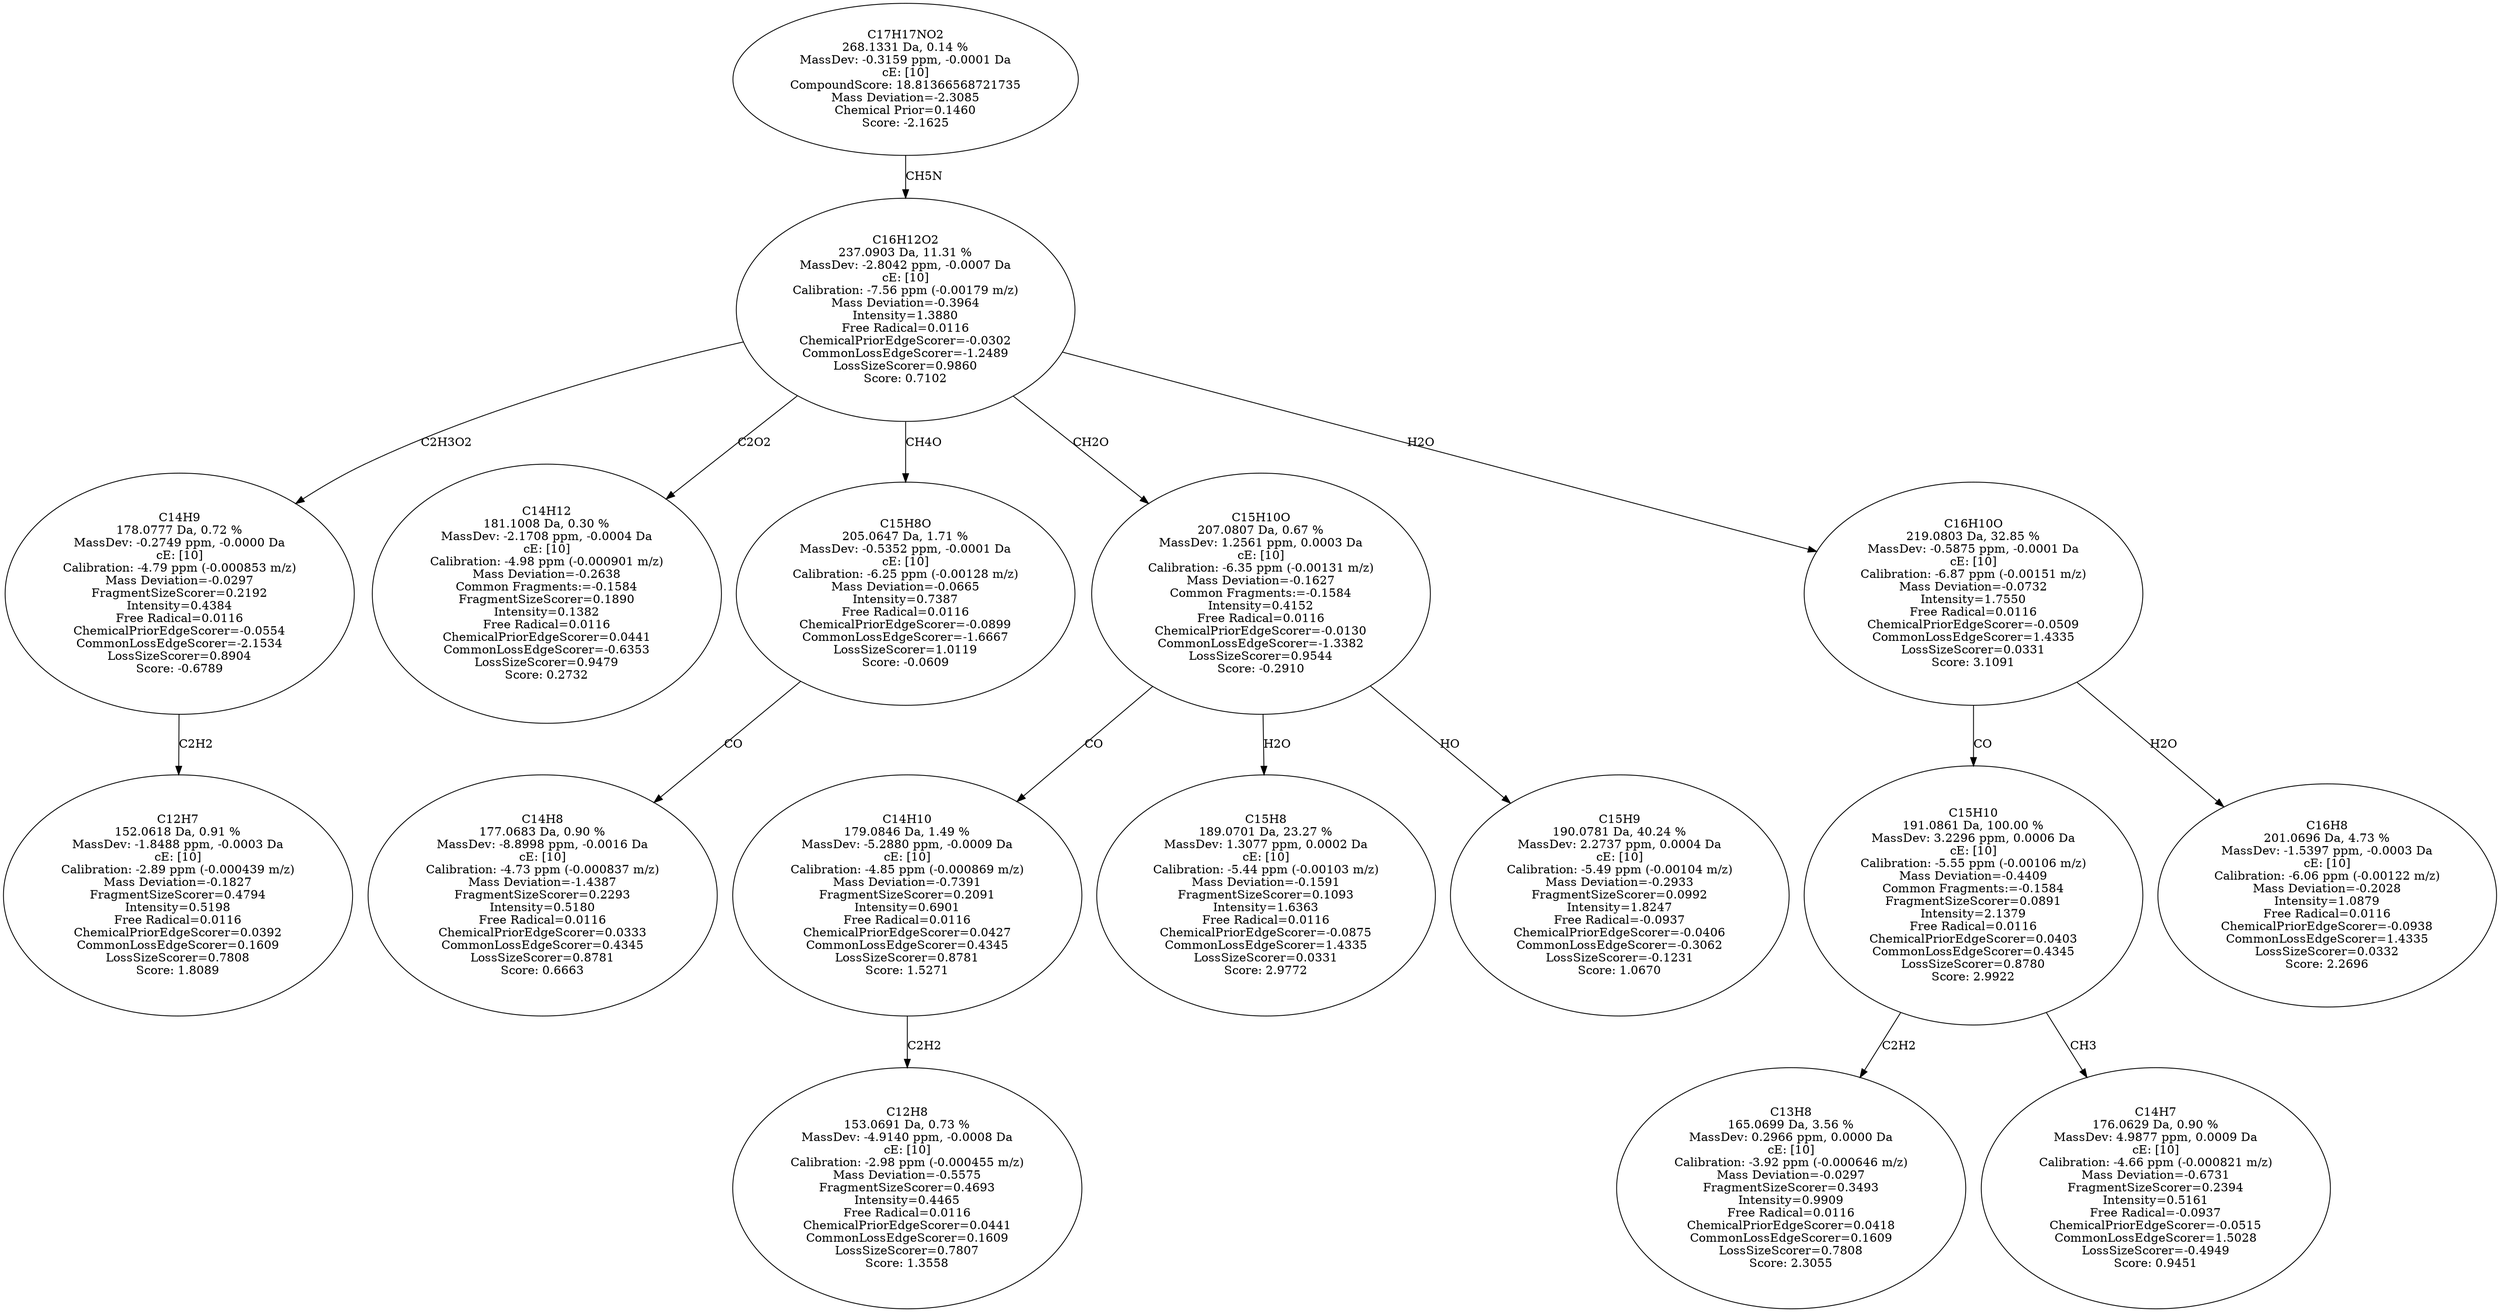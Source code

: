 strict digraph {
v1 [label="C12H7\n152.0618 Da, 0.91 %\nMassDev: -1.8488 ppm, -0.0003 Da\ncE: [10]\nCalibration: -2.89 ppm (-0.000439 m/z)\nMass Deviation=-0.1827\nFragmentSizeScorer=0.4794\nIntensity=0.5198\nFree Radical=0.0116\nChemicalPriorEdgeScorer=0.0392\nCommonLossEdgeScorer=0.1609\nLossSizeScorer=0.7808\nScore: 1.8089"];
v2 [label="C14H9\n178.0777 Da, 0.72 %\nMassDev: -0.2749 ppm, -0.0000 Da\ncE: [10]\nCalibration: -4.79 ppm (-0.000853 m/z)\nMass Deviation=-0.0297\nFragmentSizeScorer=0.2192\nIntensity=0.4384\nFree Radical=0.0116\nChemicalPriorEdgeScorer=-0.0554\nCommonLossEdgeScorer=-2.1534\nLossSizeScorer=0.8904\nScore: -0.6789"];
v3 [label="C14H12\n181.1008 Da, 0.30 %\nMassDev: -2.1708 ppm, -0.0004 Da\ncE: [10]\nCalibration: -4.98 ppm (-0.000901 m/z)\nMass Deviation=-0.2638\nCommon Fragments:=-0.1584\nFragmentSizeScorer=0.1890\nIntensity=0.1382\nFree Radical=0.0116\nChemicalPriorEdgeScorer=0.0441\nCommonLossEdgeScorer=-0.6353\nLossSizeScorer=0.9479\nScore: 0.2732"];
v4 [label="C14H8\n177.0683 Da, 0.90 %\nMassDev: -8.8998 ppm, -0.0016 Da\ncE: [10]\nCalibration: -4.73 ppm (-0.000837 m/z)\nMass Deviation=-1.4387\nFragmentSizeScorer=0.2293\nIntensity=0.5180\nFree Radical=0.0116\nChemicalPriorEdgeScorer=0.0333\nCommonLossEdgeScorer=0.4345\nLossSizeScorer=0.8781\nScore: 0.6663"];
v5 [label="C15H8O\n205.0647 Da, 1.71 %\nMassDev: -0.5352 ppm, -0.0001 Da\ncE: [10]\nCalibration: -6.25 ppm (-0.00128 m/z)\nMass Deviation=-0.0665\nIntensity=0.7387\nFree Radical=0.0116\nChemicalPriorEdgeScorer=-0.0899\nCommonLossEdgeScorer=-1.6667\nLossSizeScorer=1.0119\nScore: -0.0609"];
v6 [label="C12H8\n153.0691 Da, 0.73 %\nMassDev: -4.9140 ppm, -0.0008 Da\ncE: [10]\nCalibration: -2.98 ppm (-0.000455 m/z)\nMass Deviation=-0.5575\nFragmentSizeScorer=0.4693\nIntensity=0.4465\nFree Radical=0.0116\nChemicalPriorEdgeScorer=0.0441\nCommonLossEdgeScorer=0.1609\nLossSizeScorer=0.7807\nScore: 1.3558"];
v7 [label="C14H10\n179.0846 Da, 1.49 %\nMassDev: -5.2880 ppm, -0.0009 Da\ncE: [10]\nCalibration: -4.85 ppm (-0.000869 m/z)\nMass Deviation=-0.7391\nFragmentSizeScorer=0.2091\nIntensity=0.6901\nFree Radical=0.0116\nChemicalPriorEdgeScorer=0.0427\nCommonLossEdgeScorer=0.4345\nLossSizeScorer=0.8781\nScore: 1.5271"];
v8 [label="C15H8\n189.0701 Da, 23.27 %\nMassDev: 1.3077 ppm, 0.0002 Da\ncE: [10]\nCalibration: -5.44 ppm (-0.00103 m/z)\nMass Deviation=-0.1591\nFragmentSizeScorer=0.1093\nIntensity=1.6363\nFree Radical=0.0116\nChemicalPriorEdgeScorer=-0.0875\nCommonLossEdgeScorer=1.4335\nLossSizeScorer=0.0331\nScore: 2.9772"];
v9 [label="C15H9\n190.0781 Da, 40.24 %\nMassDev: 2.2737 ppm, 0.0004 Da\ncE: [10]\nCalibration: -5.49 ppm (-0.00104 m/z)\nMass Deviation=-0.2933\nFragmentSizeScorer=0.0992\nIntensity=1.8247\nFree Radical=-0.0937\nChemicalPriorEdgeScorer=-0.0406\nCommonLossEdgeScorer=-0.3062\nLossSizeScorer=-0.1231\nScore: 1.0670"];
v10 [label="C15H10O\n207.0807 Da, 0.67 %\nMassDev: 1.2561 ppm, 0.0003 Da\ncE: [10]\nCalibration: -6.35 ppm (-0.00131 m/z)\nMass Deviation=-0.1627\nCommon Fragments:=-0.1584\nIntensity=0.4152\nFree Radical=0.0116\nChemicalPriorEdgeScorer=-0.0130\nCommonLossEdgeScorer=-1.3382\nLossSizeScorer=0.9544\nScore: -0.2910"];
v11 [label="C13H8\n165.0699 Da, 3.56 %\nMassDev: 0.2966 ppm, 0.0000 Da\ncE: [10]\nCalibration: -3.92 ppm (-0.000646 m/z)\nMass Deviation=-0.0297\nFragmentSizeScorer=0.3493\nIntensity=0.9909\nFree Radical=0.0116\nChemicalPriorEdgeScorer=0.0418\nCommonLossEdgeScorer=0.1609\nLossSizeScorer=0.7808\nScore: 2.3055"];
v12 [label="C14H7\n176.0629 Da, 0.90 %\nMassDev: 4.9877 ppm, 0.0009 Da\ncE: [10]\nCalibration: -4.66 ppm (-0.000821 m/z)\nMass Deviation=-0.6731\nFragmentSizeScorer=0.2394\nIntensity=0.5161\nFree Radical=-0.0937\nChemicalPriorEdgeScorer=-0.0515\nCommonLossEdgeScorer=1.5028\nLossSizeScorer=-0.4949\nScore: 0.9451"];
v13 [label="C15H10\n191.0861 Da, 100.00 %\nMassDev: 3.2296 ppm, 0.0006 Da\ncE: [10]\nCalibration: -5.55 ppm (-0.00106 m/z)\nMass Deviation=-0.4409\nCommon Fragments:=-0.1584\nFragmentSizeScorer=0.0891\nIntensity=2.1379\nFree Radical=0.0116\nChemicalPriorEdgeScorer=0.0403\nCommonLossEdgeScorer=0.4345\nLossSizeScorer=0.8780\nScore: 2.9922"];
v14 [label="C16H8\n201.0696 Da, 4.73 %\nMassDev: -1.5397 ppm, -0.0003 Da\ncE: [10]\nCalibration: -6.06 ppm (-0.00122 m/z)\nMass Deviation=-0.2028\nIntensity=1.0879\nFree Radical=0.0116\nChemicalPriorEdgeScorer=-0.0938\nCommonLossEdgeScorer=1.4335\nLossSizeScorer=0.0332\nScore: 2.2696"];
v15 [label="C16H10O\n219.0803 Da, 32.85 %\nMassDev: -0.5875 ppm, -0.0001 Da\ncE: [10]\nCalibration: -6.87 ppm (-0.00151 m/z)\nMass Deviation=-0.0732\nIntensity=1.7550\nFree Radical=0.0116\nChemicalPriorEdgeScorer=-0.0509\nCommonLossEdgeScorer=1.4335\nLossSizeScorer=0.0331\nScore: 3.1091"];
v16 [label="C16H12O2\n237.0903 Da, 11.31 %\nMassDev: -2.8042 ppm, -0.0007 Da\ncE: [10]\nCalibration: -7.56 ppm (-0.00179 m/z)\nMass Deviation=-0.3964\nIntensity=1.3880\nFree Radical=0.0116\nChemicalPriorEdgeScorer=-0.0302\nCommonLossEdgeScorer=-1.2489\nLossSizeScorer=0.9860\nScore: 0.7102"];
v17 [label="C17H17NO2\n268.1331 Da, 0.14 %\nMassDev: -0.3159 ppm, -0.0001 Da\ncE: [10]\nCompoundScore: 18.81366568721735\nMass Deviation=-2.3085\nChemical Prior=0.1460\nScore: -2.1625"];
v2 -> v1 [label="C2H2"];
v16 -> v2 [label="C2H3O2"];
v16 -> v3 [label="C2O2"];
v5 -> v4 [label="CO"];
v16 -> v5 [label="CH4O"];
v7 -> v6 [label="C2H2"];
v10 -> v7 [label="CO"];
v10 -> v8 [label="H2O"];
v10 -> v9 [label="HO"];
v16 -> v10 [label="CH2O"];
v13 -> v11 [label="C2H2"];
v13 -> v12 [label="CH3"];
v15 -> v13 [label="CO"];
v15 -> v14 [label="H2O"];
v16 -> v15 [label="H2O"];
v17 -> v16 [label="CH5N"];
}